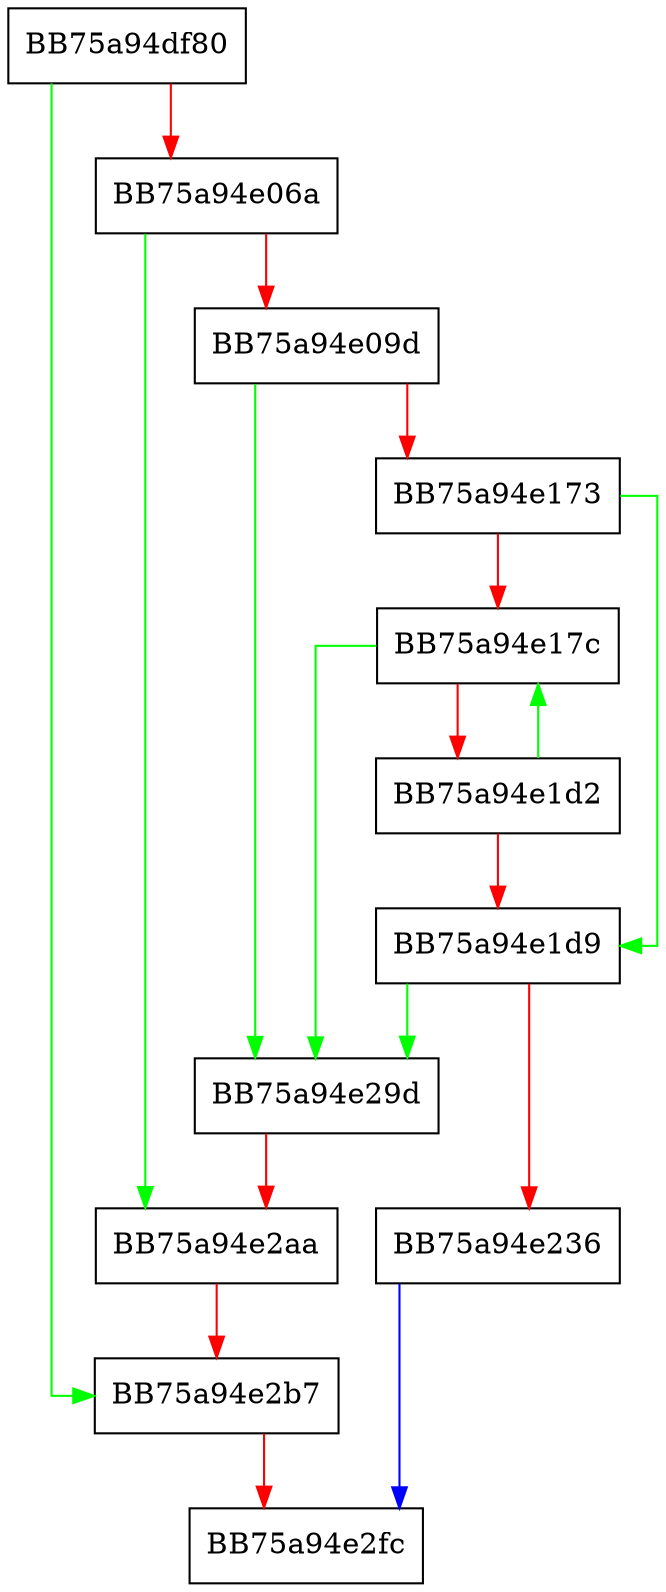 digraph _database_import_dll_static_models {
  node [shape="box"];
  graph [splines=ortho];
  BB75a94df80 -> BB75a94e2b7 [color="green"];
  BB75a94df80 -> BB75a94e06a [color="red"];
  BB75a94e06a -> BB75a94e2aa [color="green"];
  BB75a94e06a -> BB75a94e09d [color="red"];
  BB75a94e09d -> BB75a94e29d [color="green"];
  BB75a94e09d -> BB75a94e173 [color="red"];
  BB75a94e173 -> BB75a94e1d9 [color="green"];
  BB75a94e173 -> BB75a94e17c [color="red"];
  BB75a94e17c -> BB75a94e29d [color="green"];
  BB75a94e17c -> BB75a94e1d2 [color="red"];
  BB75a94e1d2 -> BB75a94e17c [color="green"];
  BB75a94e1d2 -> BB75a94e1d9 [color="red"];
  BB75a94e1d9 -> BB75a94e29d [color="green"];
  BB75a94e1d9 -> BB75a94e236 [color="red"];
  BB75a94e236 -> BB75a94e2fc [color="blue"];
  BB75a94e29d -> BB75a94e2aa [color="red"];
  BB75a94e2aa -> BB75a94e2b7 [color="red"];
  BB75a94e2b7 -> BB75a94e2fc [color="red"];
}